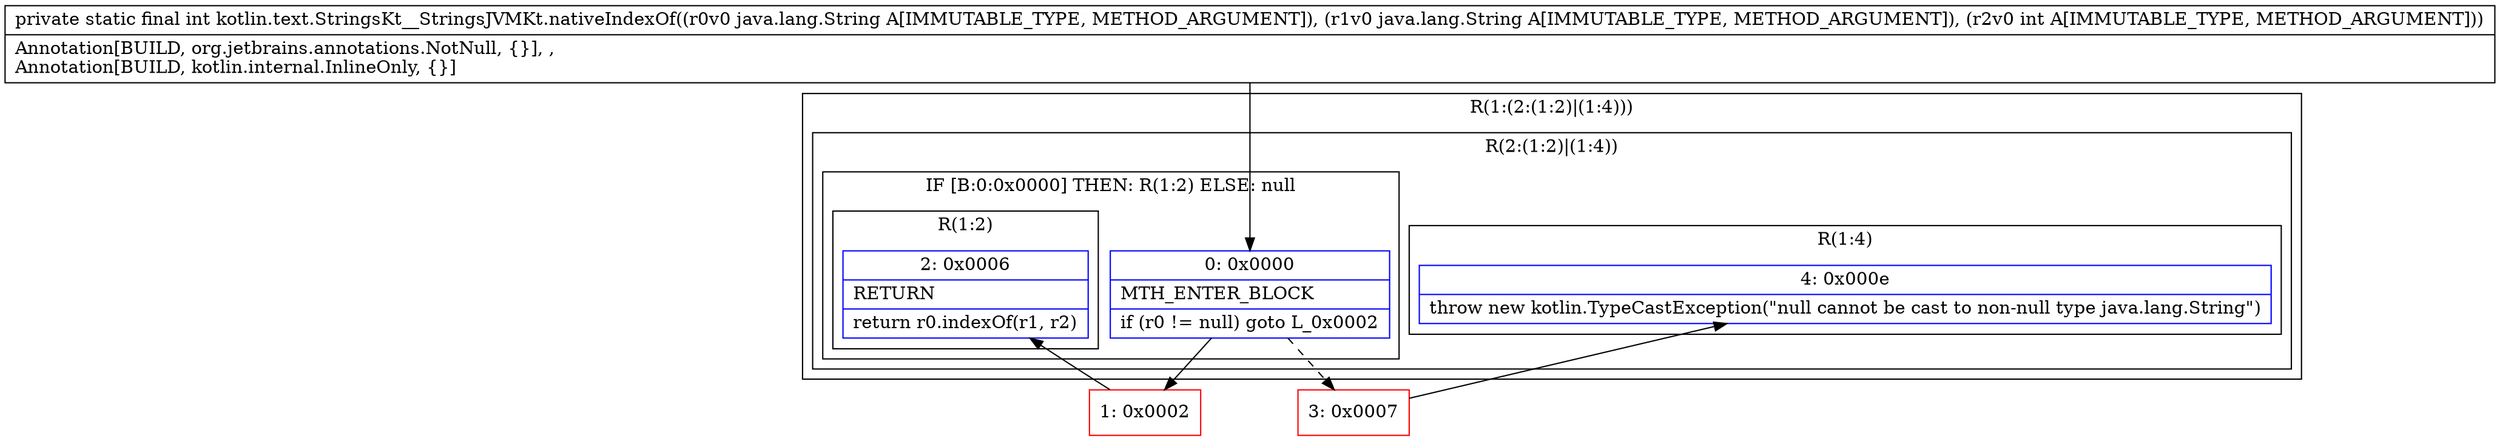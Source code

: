 digraph "CFG forkotlin.text.StringsKt__StringsJVMKt.nativeIndexOf(Ljava\/lang\/String;Ljava\/lang\/String;I)I" {
subgraph cluster_Region_1783783542 {
label = "R(1:(2:(1:2)|(1:4)))";
node [shape=record,color=blue];
subgraph cluster_Region_840022772 {
label = "R(2:(1:2)|(1:4))";
node [shape=record,color=blue];
subgraph cluster_IfRegion_1599504573 {
label = "IF [B:0:0x0000] THEN: R(1:2) ELSE: null";
node [shape=record,color=blue];
Node_0 [shape=record,label="{0\:\ 0x0000|MTH_ENTER_BLOCK\l|if (r0 != null) goto L_0x0002\l}"];
subgraph cluster_Region_242640842 {
label = "R(1:2)";
node [shape=record,color=blue];
Node_2 [shape=record,label="{2\:\ 0x0006|RETURN\l|return r0.indexOf(r1, r2)\l}"];
}
}
subgraph cluster_Region_2011096994 {
label = "R(1:4)";
node [shape=record,color=blue];
Node_4 [shape=record,label="{4\:\ 0x000e|throw new kotlin.TypeCastException(\"null cannot be cast to non\-null type java.lang.String\")\l}"];
}
}
}
Node_1 [shape=record,color=red,label="{1\:\ 0x0002}"];
Node_3 [shape=record,color=red,label="{3\:\ 0x0007}"];
MethodNode[shape=record,label="{private static final int kotlin.text.StringsKt__StringsJVMKt.nativeIndexOf((r0v0 java.lang.String A[IMMUTABLE_TYPE, METHOD_ARGUMENT]), (r1v0 java.lang.String A[IMMUTABLE_TYPE, METHOD_ARGUMENT]), (r2v0 int A[IMMUTABLE_TYPE, METHOD_ARGUMENT]))  | Annotation[BUILD, org.jetbrains.annotations.NotNull, \{\}], , \lAnnotation[BUILD, kotlin.internal.InlineOnly, \{\}]\l}"];
MethodNode -> Node_0;
Node_0 -> Node_1;
Node_0 -> Node_3[style=dashed];
Node_1 -> Node_2;
Node_3 -> Node_4;
}

